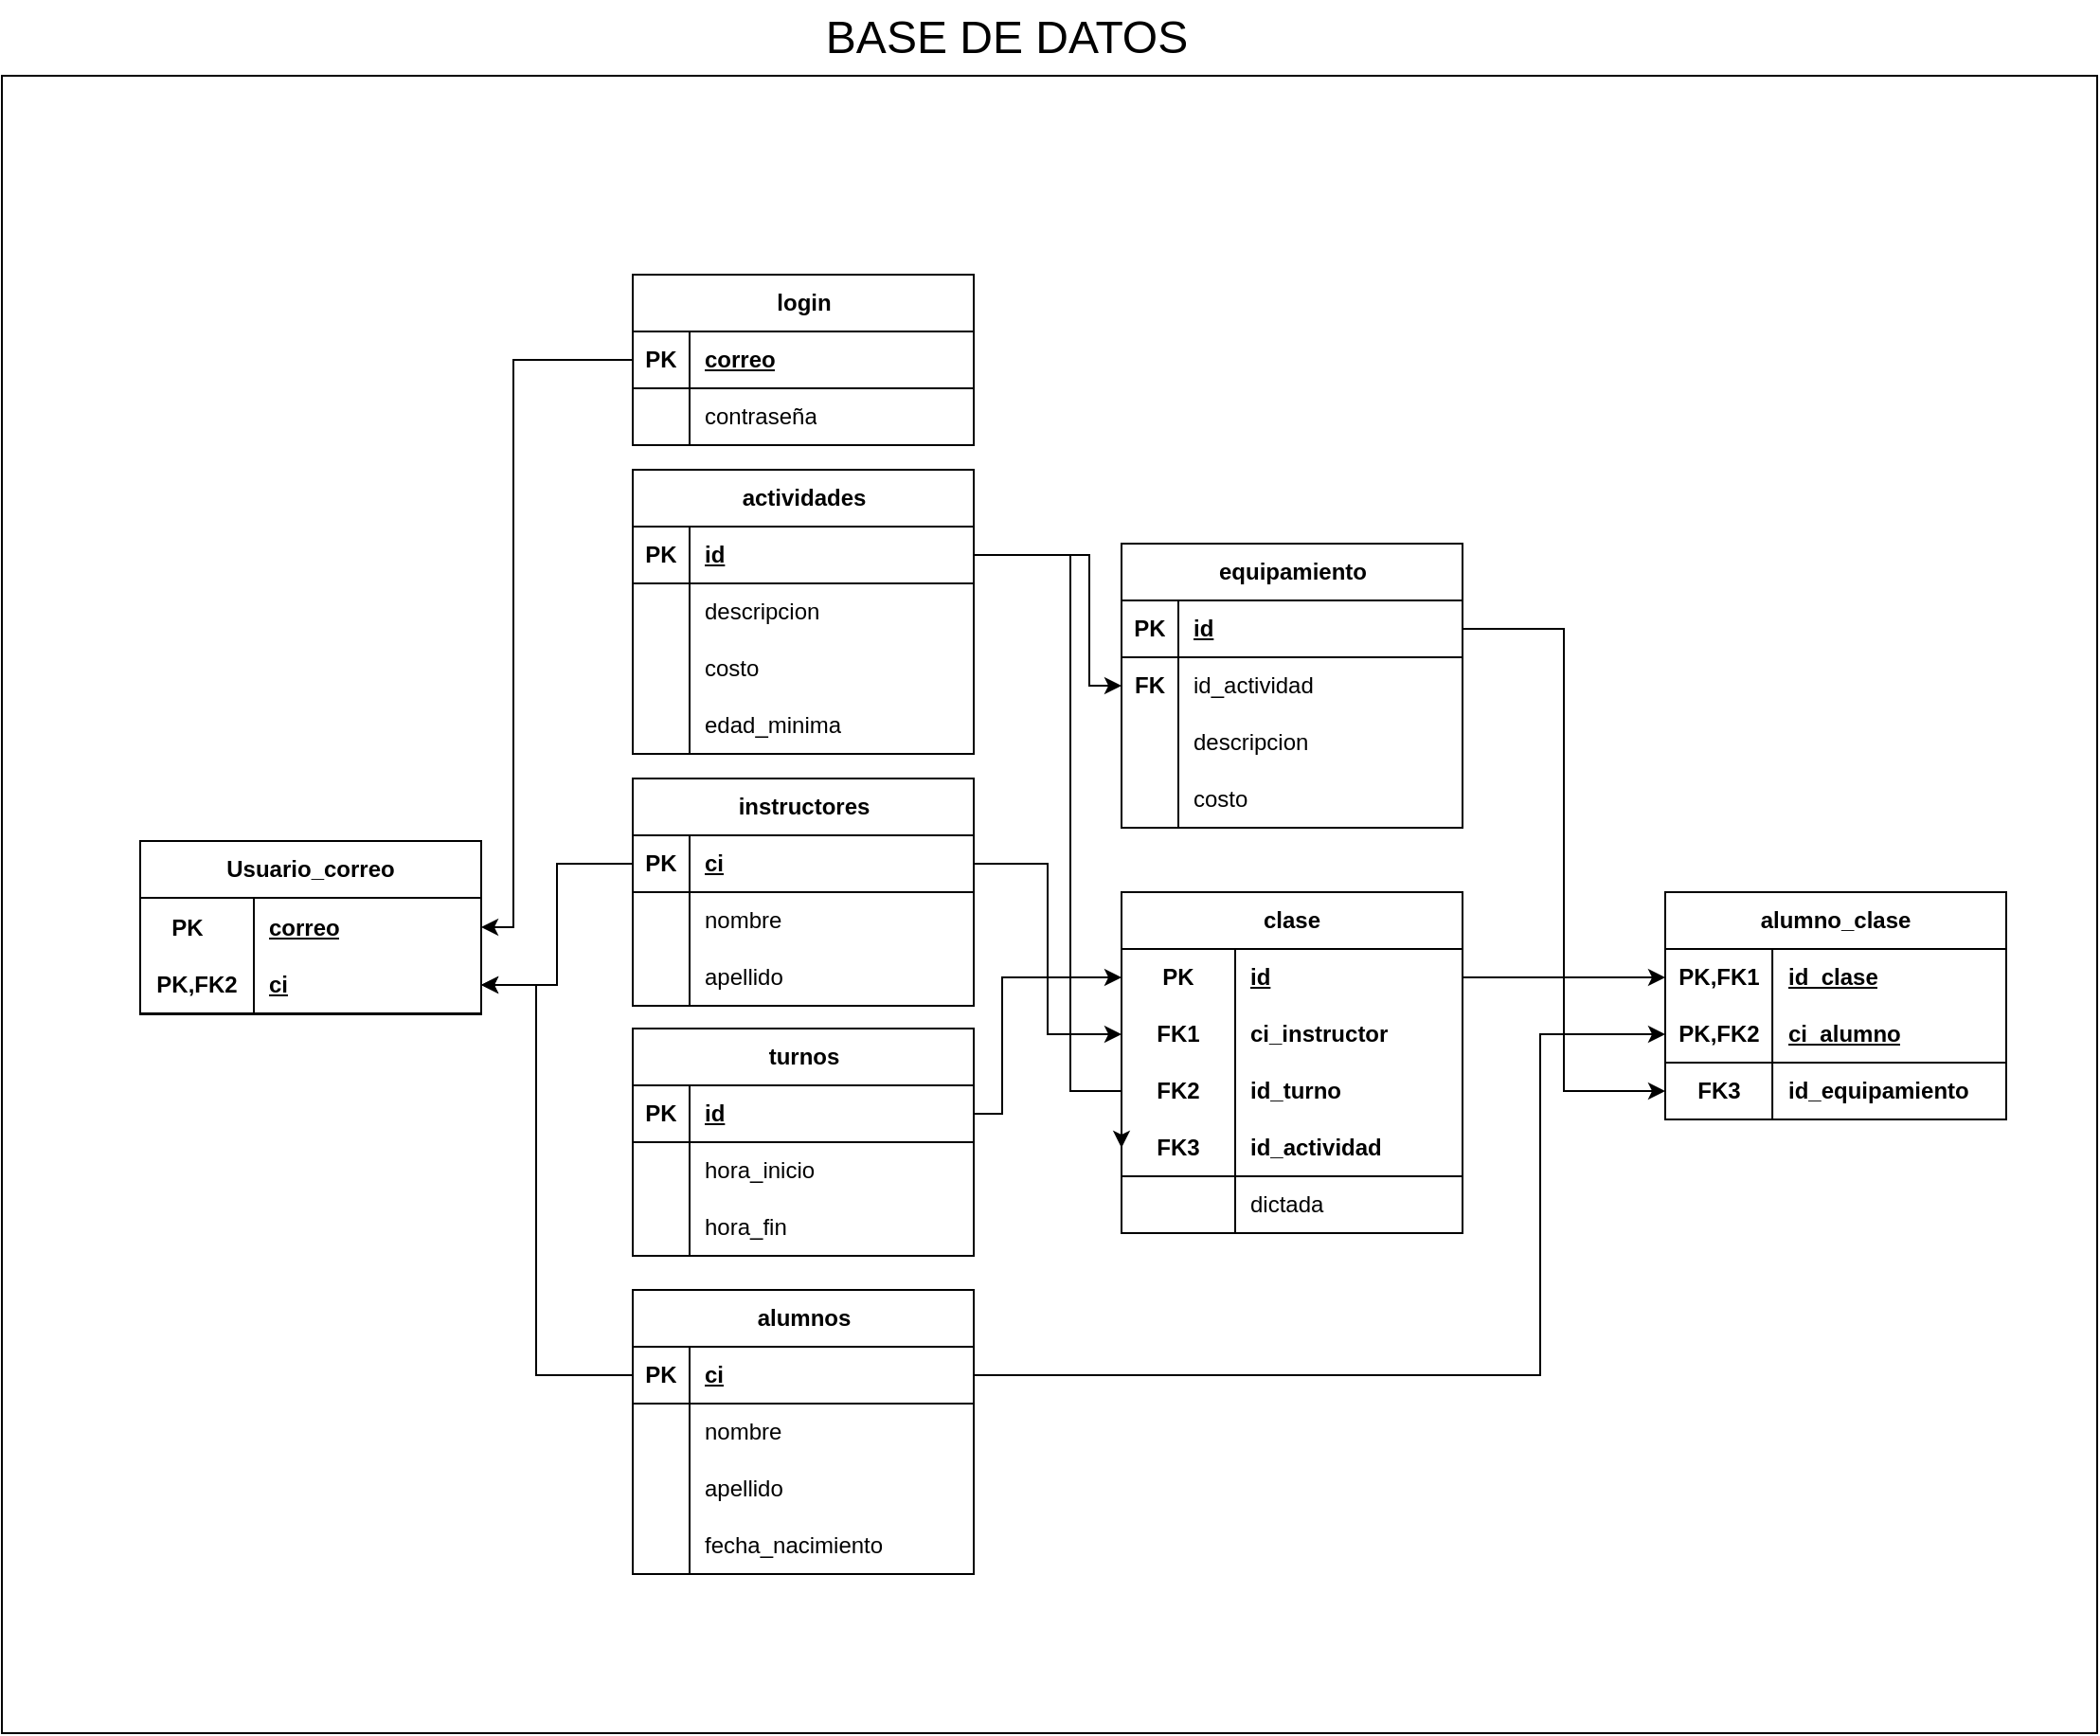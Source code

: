 <mxfile version="24.8.1">
  <diagram name="Page-1" id="Xd-5JePIro4uEgL6WjRK">
    <mxGraphModel dx="3005" dy="1413" grid="0" gridSize="10" guides="1" tooltips="1" connect="1" arrows="1" fold="1" page="0" pageScale="1" pageWidth="827" pageHeight="1169" math="0" shadow="0">
      <root>
        <mxCell id="0" />
        <mxCell id="1" parent="0" />
        <mxCell id="ANboZR5AWPuxjpUXuJes-180" value="" style="verticalLabelPosition=bottom;verticalAlign=top;html=1;shape=mxgraph.basic.rect;fillColor2=none;strokeWidth=1;size=20;indent=5;fillColor=none;" vertex="1" parent="1">
          <mxGeometry x="-299" y="57" width="1106" height="875" as="geometry" />
        </mxCell>
        <mxCell id="ANboZR5AWPuxjpUXuJes-2" value="login" style="shape=table;startSize=30;container=1;collapsible=1;childLayout=tableLayout;fixedRows=1;rowLines=0;fontStyle=1;align=center;resizeLast=1;html=1;labelBackgroundColor=none;" vertex="1" parent="1">
          <mxGeometry x="34" y="162" width="180" height="90" as="geometry" />
        </mxCell>
        <mxCell id="ANboZR5AWPuxjpUXuJes-3" value="" style="shape=tableRow;horizontal=0;startSize=0;swimlaneHead=0;swimlaneBody=0;fillColor=none;collapsible=0;dropTarget=0;points=[[0,0.5],[1,0.5]];portConstraint=eastwest;top=0;left=0;right=0;bottom=1;labelBackgroundColor=none;" vertex="1" parent="ANboZR5AWPuxjpUXuJes-2">
          <mxGeometry y="30" width="180" height="30" as="geometry" />
        </mxCell>
        <mxCell id="ANboZR5AWPuxjpUXuJes-4" value="PK" style="shape=partialRectangle;connectable=0;fillColor=none;top=0;left=0;bottom=0;right=0;fontStyle=1;overflow=hidden;whiteSpace=wrap;html=1;labelBackgroundColor=none;" vertex="1" parent="ANboZR5AWPuxjpUXuJes-3">
          <mxGeometry width="30" height="30" as="geometry">
            <mxRectangle width="30" height="30" as="alternateBounds" />
          </mxGeometry>
        </mxCell>
        <mxCell id="ANboZR5AWPuxjpUXuJes-5" value="correo" style="shape=partialRectangle;connectable=0;fillColor=none;top=0;left=0;bottom=0;right=0;align=left;spacingLeft=6;fontStyle=5;overflow=hidden;whiteSpace=wrap;html=1;labelBackgroundColor=none;" vertex="1" parent="ANboZR5AWPuxjpUXuJes-3">
          <mxGeometry x="30" width="150" height="30" as="geometry">
            <mxRectangle width="150" height="30" as="alternateBounds" />
          </mxGeometry>
        </mxCell>
        <mxCell id="ANboZR5AWPuxjpUXuJes-6" value="" style="shape=tableRow;horizontal=0;startSize=0;swimlaneHead=0;swimlaneBody=0;fillColor=none;collapsible=0;dropTarget=0;points=[[0,0.5],[1,0.5]];portConstraint=eastwest;top=0;left=0;right=0;bottom=0;labelBackgroundColor=none;" vertex="1" parent="ANboZR5AWPuxjpUXuJes-2">
          <mxGeometry y="60" width="180" height="30" as="geometry" />
        </mxCell>
        <mxCell id="ANboZR5AWPuxjpUXuJes-7" value="" style="shape=partialRectangle;connectable=0;fillColor=none;top=0;left=0;bottom=0;right=0;editable=1;overflow=hidden;whiteSpace=wrap;html=1;labelBackgroundColor=none;" vertex="1" parent="ANboZR5AWPuxjpUXuJes-6">
          <mxGeometry width="30" height="30" as="geometry">
            <mxRectangle width="30" height="30" as="alternateBounds" />
          </mxGeometry>
        </mxCell>
        <mxCell id="ANboZR5AWPuxjpUXuJes-8" value="contraseña" style="shape=partialRectangle;connectable=0;fillColor=none;top=0;left=0;bottom=0;right=0;align=left;spacingLeft=6;overflow=hidden;whiteSpace=wrap;html=1;labelBackgroundColor=none;" vertex="1" parent="ANboZR5AWPuxjpUXuJes-6">
          <mxGeometry x="30" width="150" height="30" as="geometry">
            <mxRectangle width="150" height="30" as="alternateBounds" />
          </mxGeometry>
        </mxCell>
        <mxCell id="ANboZR5AWPuxjpUXuJes-28" value="actividades" style="shape=table;startSize=30;container=1;collapsible=1;childLayout=tableLayout;fixedRows=1;rowLines=0;fontStyle=1;align=center;resizeLast=1;html=1;labelBackgroundColor=none;" vertex="1" parent="1">
          <mxGeometry x="34" y="265" width="180" height="150" as="geometry" />
        </mxCell>
        <mxCell id="ANboZR5AWPuxjpUXuJes-29" value="" style="shape=tableRow;horizontal=0;startSize=0;swimlaneHead=0;swimlaneBody=0;fillColor=none;collapsible=0;dropTarget=0;points=[[0,0.5],[1,0.5]];portConstraint=eastwest;top=0;left=0;right=0;bottom=1;labelBackgroundColor=none;" vertex="1" parent="ANboZR5AWPuxjpUXuJes-28">
          <mxGeometry y="30" width="180" height="30" as="geometry" />
        </mxCell>
        <mxCell id="ANboZR5AWPuxjpUXuJes-30" value="PK" style="shape=partialRectangle;connectable=0;fillColor=none;top=0;left=0;bottom=0;right=0;fontStyle=1;overflow=hidden;whiteSpace=wrap;html=1;labelBackgroundColor=none;" vertex="1" parent="ANboZR5AWPuxjpUXuJes-29">
          <mxGeometry width="30" height="30" as="geometry">
            <mxRectangle width="30" height="30" as="alternateBounds" />
          </mxGeometry>
        </mxCell>
        <mxCell id="ANboZR5AWPuxjpUXuJes-31" value="id" style="shape=partialRectangle;connectable=0;fillColor=none;top=0;left=0;bottom=0;right=0;align=left;spacingLeft=6;fontStyle=5;overflow=hidden;whiteSpace=wrap;html=1;labelBackgroundColor=none;" vertex="1" parent="ANboZR5AWPuxjpUXuJes-29">
          <mxGeometry x="30" width="150" height="30" as="geometry">
            <mxRectangle width="150" height="30" as="alternateBounds" />
          </mxGeometry>
        </mxCell>
        <mxCell id="ANboZR5AWPuxjpUXuJes-32" value="" style="shape=tableRow;horizontal=0;startSize=0;swimlaneHead=0;swimlaneBody=0;fillColor=none;collapsible=0;dropTarget=0;points=[[0,0.5],[1,0.5]];portConstraint=eastwest;top=0;left=0;right=0;bottom=0;labelBackgroundColor=none;" vertex="1" parent="ANboZR5AWPuxjpUXuJes-28">
          <mxGeometry y="60" width="180" height="30" as="geometry" />
        </mxCell>
        <mxCell id="ANboZR5AWPuxjpUXuJes-33" value="" style="shape=partialRectangle;connectable=0;fillColor=none;top=0;left=0;bottom=0;right=0;editable=1;overflow=hidden;whiteSpace=wrap;html=1;labelBackgroundColor=none;" vertex="1" parent="ANboZR5AWPuxjpUXuJes-32">
          <mxGeometry width="30" height="30" as="geometry">
            <mxRectangle width="30" height="30" as="alternateBounds" />
          </mxGeometry>
        </mxCell>
        <mxCell id="ANboZR5AWPuxjpUXuJes-34" value="descripcion&lt;span style=&quot;white-space: pre;&quot;&gt;&#x9;&lt;/span&gt;" style="shape=partialRectangle;connectable=0;fillColor=none;top=0;left=0;bottom=0;right=0;align=left;spacingLeft=6;overflow=hidden;whiteSpace=wrap;html=1;labelBackgroundColor=none;" vertex="1" parent="ANboZR5AWPuxjpUXuJes-32">
          <mxGeometry x="30" width="150" height="30" as="geometry">
            <mxRectangle width="150" height="30" as="alternateBounds" />
          </mxGeometry>
        </mxCell>
        <mxCell id="ANboZR5AWPuxjpUXuJes-35" value="" style="shape=tableRow;horizontal=0;startSize=0;swimlaneHead=0;swimlaneBody=0;fillColor=none;collapsible=0;dropTarget=0;points=[[0,0.5],[1,0.5]];portConstraint=eastwest;top=0;left=0;right=0;bottom=0;labelBackgroundColor=none;" vertex="1" parent="ANboZR5AWPuxjpUXuJes-28">
          <mxGeometry y="90" width="180" height="30" as="geometry" />
        </mxCell>
        <mxCell id="ANboZR5AWPuxjpUXuJes-36" value="" style="shape=partialRectangle;connectable=0;fillColor=none;top=0;left=0;bottom=0;right=0;editable=1;overflow=hidden;whiteSpace=wrap;html=1;labelBackgroundColor=none;" vertex="1" parent="ANboZR5AWPuxjpUXuJes-35">
          <mxGeometry width="30" height="30" as="geometry">
            <mxRectangle width="30" height="30" as="alternateBounds" />
          </mxGeometry>
        </mxCell>
        <mxCell id="ANboZR5AWPuxjpUXuJes-37" value="costo" style="shape=partialRectangle;connectable=0;fillColor=none;top=0;left=0;bottom=0;right=0;align=left;spacingLeft=6;overflow=hidden;whiteSpace=wrap;html=1;labelBackgroundColor=none;" vertex="1" parent="ANboZR5AWPuxjpUXuJes-35">
          <mxGeometry x="30" width="150" height="30" as="geometry">
            <mxRectangle width="150" height="30" as="alternateBounds" />
          </mxGeometry>
        </mxCell>
        <mxCell id="ANboZR5AWPuxjpUXuJes-139" style="shape=tableRow;horizontal=0;startSize=0;swimlaneHead=0;swimlaneBody=0;fillColor=none;collapsible=0;dropTarget=0;points=[[0,0.5],[1,0.5]];portConstraint=eastwest;top=0;left=0;right=0;bottom=0;labelBackgroundColor=none;" vertex="1" parent="ANboZR5AWPuxjpUXuJes-28">
          <mxGeometry y="120" width="180" height="30" as="geometry" />
        </mxCell>
        <mxCell id="ANboZR5AWPuxjpUXuJes-140" style="shape=partialRectangle;connectable=0;fillColor=none;top=0;left=0;bottom=0;right=0;editable=1;overflow=hidden;whiteSpace=wrap;html=1;labelBackgroundColor=none;" vertex="1" parent="ANboZR5AWPuxjpUXuJes-139">
          <mxGeometry width="30" height="30" as="geometry">
            <mxRectangle width="30" height="30" as="alternateBounds" />
          </mxGeometry>
        </mxCell>
        <mxCell id="ANboZR5AWPuxjpUXuJes-141" value="edad_minima" style="shape=partialRectangle;connectable=0;fillColor=none;top=0;left=0;bottom=0;right=0;align=left;spacingLeft=6;overflow=hidden;whiteSpace=wrap;html=1;labelBackgroundColor=none;" vertex="1" parent="ANboZR5AWPuxjpUXuJes-139">
          <mxGeometry x="30" width="150" height="30" as="geometry">
            <mxRectangle width="150" height="30" as="alternateBounds" />
          </mxGeometry>
        </mxCell>
        <mxCell id="ANboZR5AWPuxjpUXuJes-41" value="equipamiento" style="shape=table;startSize=30;container=1;collapsible=1;childLayout=tableLayout;fixedRows=1;rowLines=0;fontStyle=1;align=center;resizeLast=1;html=1;labelBackgroundColor=none;" vertex="1" parent="1">
          <mxGeometry x="292" y="304" width="180" height="150" as="geometry" />
        </mxCell>
        <mxCell id="ANboZR5AWPuxjpUXuJes-42" value="" style="shape=tableRow;horizontal=0;startSize=0;swimlaneHead=0;swimlaneBody=0;fillColor=none;collapsible=0;dropTarget=0;points=[[0,0.5],[1,0.5]];portConstraint=eastwest;top=0;left=0;right=0;bottom=1;labelBackgroundColor=none;" vertex="1" parent="ANboZR5AWPuxjpUXuJes-41">
          <mxGeometry y="30" width="180" height="30" as="geometry" />
        </mxCell>
        <mxCell id="ANboZR5AWPuxjpUXuJes-43" value="PK" style="shape=partialRectangle;connectable=0;fillColor=none;top=0;left=0;bottom=0;right=0;fontStyle=1;overflow=hidden;whiteSpace=wrap;html=1;labelBackgroundColor=none;" vertex="1" parent="ANboZR5AWPuxjpUXuJes-42">
          <mxGeometry width="30" height="30" as="geometry">
            <mxRectangle width="30" height="30" as="alternateBounds" />
          </mxGeometry>
        </mxCell>
        <mxCell id="ANboZR5AWPuxjpUXuJes-44" value="id" style="shape=partialRectangle;connectable=0;fillColor=none;top=0;left=0;bottom=0;right=0;align=left;spacingLeft=6;fontStyle=5;overflow=hidden;whiteSpace=wrap;html=1;labelBackgroundColor=none;" vertex="1" parent="ANboZR5AWPuxjpUXuJes-42">
          <mxGeometry x="30" width="150" height="30" as="geometry">
            <mxRectangle width="150" height="30" as="alternateBounds" />
          </mxGeometry>
        </mxCell>
        <mxCell id="ANboZR5AWPuxjpUXuJes-45" value="" style="shape=tableRow;horizontal=0;startSize=0;swimlaneHead=0;swimlaneBody=0;fillColor=none;collapsible=0;dropTarget=0;points=[[0,0.5],[1,0.5]];portConstraint=eastwest;top=0;left=0;right=0;bottom=0;labelBackgroundColor=none;" vertex="1" parent="ANboZR5AWPuxjpUXuJes-41">
          <mxGeometry y="60" width="180" height="30" as="geometry" />
        </mxCell>
        <mxCell id="ANboZR5AWPuxjpUXuJes-46" value="&lt;b&gt;FK&lt;/b&gt;" style="shape=partialRectangle;connectable=0;fillColor=none;top=0;left=0;bottom=0;right=0;editable=1;overflow=hidden;whiteSpace=wrap;html=1;labelBackgroundColor=none;" vertex="1" parent="ANboZR5AWPuxjpUXuJes-45">
          <mxGeometry width="30" height="30" as="geometry">
            <mxRectangle width="30" height="30" as="alternateBounds" />
          </mxGeometry>
        </mxCell>
        <mxCell id="ANboZR5AWPuxjpUXuJes-47" value="id_actividad" style="shape=partialRectangle;connectable=0;fillColor=none;top=0;left=0;bottom=0;right=0;align=left;spacingLeft=6;overflow=hidden;whiteSpace=wrap;html=1;perimeterSpacing=0;labelBackgroundColor=none;" vertex="1" parent="ANboZR5AWPuxjpUXuJes-45">
          <mxGeometry x="30" width="150" height="30" as="geometry">
            <mxRectangle width="150" height="30" as="alternateBounds" />
          </mxGeometry>
        </mxCell>
        <mxCell id="ANboZR5AWPuxjpUXuJes-48" value="" style="shape=tableRow;horizontal=0;startSize=0;swimlaneHead=0;swimlaneBody=0;fillColor=none;collapsible=0;dropTarget=0;points=[[0,0.5],[1,0.5]];portConstraint=eastwest;top=0;left=0;right=0;bottom=0;labelBackgroundColor=none;" vertex="1" parent="ANboZR5AWPuxjpUXuJes-41">
          <mxGeometry y="90" width="180" height="30" as="geometry" />
        </mxCell>
        <mxCell id="ANboZR5AWPuxjpUXuJes-49" value="" style="shape=partialRectangle;connectable=0;fillColor=none;top=0;left=0;bottom=0;right=0;editable=1;overflow=hidden;whiteSpace=wrap;html=1;labelBackgroundColor=none;" vertex="1" parent="ANboZR5AWPuxjpUXuJes-48">
          <mxGeometry width="30" height="30" as="geometry">
            <mxRectangle width="30" height="30" as="alternateBounds" />
          </mxGeometry>
        </mxCell>
        <mxCell id="ANboZR5AWPuxjpUXuJes-50" value="descripcion" style="shape=partialRectangle;connectable=0;fillColor=none;top=0;left=0;bottom=0;right=0;align=left;spacingLeft=6;overflow=hidden;whiteSpace=wrap;html=1;labelBackgroundColor=none;" vertex="1" parent="ANboZR5AWPuxjpUXuJes-48">
          <mxGeometry x="30" width="150" height="30" as="geometry">
            <mxRectangle width="150" height="30" as="alternateBounds" />
          </mxGeometry>
        </mxCell>
        <mxCell id="ANboZR5AWPuxjpUXuJes-51" value="" style="shape=tableRow;horizontal=0;startSize=0;swimlaneHead=0;swimlaneBody=0;fillColor=none;collapsible=0;dropTarget=0;points=[[0,0.5],[1,0.5]];portConstraint=eastwest;top=0;left=0;right=0;bottom=0;labelBackgroundColor=none;" vertex="1" parent="ANboZR5AWPuxjpUXuJes-41">
          <mxGeometry y="120" width="180" height="30" as="geometry" />
        </mxCell>
        <mxCell id="ANboZR5AWPuxjpUXuJes-52" value="" style="shape=partialRectangle;connectable=0;fillColor=none;top=0;left=0;bottom=0;right=0;editable=1;overflow=hidden;whiteSpace=wrap;html=1;labelBackgroundColor=none;" vertex="1" parent="ANboZR5AWPuxjpUXuJes-51">
          <mxGeometry width="30" height="30" as="geometry">
            <mxRectangle width="30" height="30" as="alternateBounds" />
          </mxGeometry>
        </mxCell>
        <mxCell id="ANboZR5AWPuxjpUXuJes-53" value="costo" style="shape=partialRectangle;connectable=0;fillColor=none;top=0;left=0;bottom=0;right=0;align=left;spacingLeft=6;overflow=hidden;whiteSpace=wrap;html=1;labelBackgroundColor=none;" vertex="1" parent="ANboZR5AWPuxjpUXuJes-51">
          <mxGeometry x="30" width="150" height="30" as="geometry">
            <mxRectangle width="150" height="30" as="alternateBounds" />
          </mxGeometry>
        </mxCell>
        <mxCell id="ANboZR5AWPuxjpUXuJes-56" value="instructores" style="shape=table;startSize=30;container=1;collapsible=1;childLayout=tableLayout;fixedRows=1;rowLines=0;fontStyle=1;align=center;resizeLast=1;html=1;labelBackgroundColor=none;" vertex="1" parent="1">
          <mxGeometry x="34" y="428" width="180" height="120" as="geometry" />
        </mxCell>
        <mxCell id="ANboZR5AWPuxjpUXuJes-57" value="" style="shape=tableRow;horizontal=0;startSize=0;swimlaneHead=0;swimlaneBody=0;fillColor=none;collapsible=0;dropTarget=0;points=[[0,0.5],[1,0.5]];portConstraint=eastwest;top=0;left=0;right=0;bottom=1;labelBackgroundColor=none;" vertex="1" parent="ANboZR5AWPuxjpUXuJes-56">
          <mxGeometry y="30" width="180" height="30" as="geometry" />
        </mxCell>
        <mxCell id="ANboZR5AWPuxjpUXuJes-58" value="PK" style="shape=partialRectangle;connectable=0;fillColor=none;top=0;left=0;bottom=0;right=0;fontStyle=1;overflow=hidden;whiteSpace=wrap;html=1;labelBackgroundColor=none;" vertex="1" parent="ANboZR5AWPuxjpUXuJes-57">
          <mxGeometry width="30" height="30" as="geometry">
            <mxRectangle width="30" height="30" as="alternateBounds" />
          </mxGeometry>
        </mxCell>
        <mxCell id="ANboZR5AWPuxjpUXuJes-59" value="ci" style="shape=partialRectangle;connectable=0;fillColor=none;top=0;left=0;bottom=0;right=0;align=left;spacingLeft=6;fontStyle=5;overflow=hidden;whiteSpace=wrap;html=1;labelBackgroundColor=none;" vertex="1" parent="ANboZR5AWPuxjpUXuJes-57">
          <mxGeometry x="30" width="150" height="30" as="geometry">
            <mxRectangle width="150" height="30" as="alternateBounds" />
          </mxGeometry>
        </mxCell>
        <mxCell id="ANboZR5AWPuxjpUXuJes-60" value="" style="shape=tableRow;horizontal=0;startSize=0;swimlaneHead=0;swimlaneBody=0;fillColor=none;collapsible=0;dropTarget=0;points=[[0,0.5],[1,0.5]];portConstraint=eastwest;top=0;left=0;right=0;bottom=0;labelBackgroundColor=none;" vertex="1" parent="ANboZR5AWPuxjpUXuJes-56">
          <mxGeometry y="60" width="180" height="30" as="geometry" />
        </mxCell>
        <mxCell id="ANboZR5AWPuxjpUXuJes-61" value="" style="shape=partialRectangle;connectable=0;fillColor=none;top=0;left=0;bottom=0;right=0;editable=1;overflow=hidden;whiteSpace=wrap;html=1;labelBackgroundColor=none;" vertex="1" parent="ANboZR5AWPuxjpUXuJes-60">
          <mxGeometry width="30" height="30" as="geometry">
            <mxRectangle width="30" height="30" as="alternateBounds" />
          </mxGeometry>
        </mxCell>
        <mxCell id="ANboZR5AWPuxjpUXuJes-62" value="nombre" style="shape=partialRectangle;connectable=0;fillColor=none;top=0;left=0;bottom=0;right=0;align=left;spacingLeft=6;overflow=hidden;whiteSpace=wrap;html=1;labelBackgroundColor=none;" vertex="1" parent="ANboZR5AWPuxjpUXuJes-60">
          <mxGeometry x="30" width="150" height="30" as="geometry">
            <mxRectangle width="150" height="30" as="alternateBounds" />
          </mxGeometry>
        </mxCell>
        <mxCell id="ANboZR5AWPuxjpUXuJes-63" value="" style="shape=tableRow;horizontal=0;startSize=0;swimlaneHead=0;swimlaneBody=0;fillColor=none;collapsible=0;dropTarget=0;points=[[0,0.5],[1,0.5]];portConstraint=eastwest;top=0;left=0;right=0;bottom=0;labelBackgroundColor=none;" vertex="1" parent="ANboZR5AWPuxjpUXuJes-56">
          <mxGeometry y="90" width="180" height="30" as="geometry" />
        </mxCell>
        <mxCell id="ANboZR5AWPuxjpUXuJes-64" value="" style="shape=partialRectangle;connectable=0;fillColor=none;top=0;left=0;bottom=0;right=0;editable=1;overflow=hidden;whiteSpace=wrap;html=1;labelBackgroundColor=none;" vertex="1" parent="ANboZR5AWPuxjpUXuJes-63">
          <mxGeometry width="30" height="30" as="geometry">
            <mxRectangle width="30" height="30" as="alternateBounds" />
          </mxGeometry>
        </mxCell>
        <mxCell id="ANboZR5AWPuxjpUXuJes-65" value="apellido" style="shape=partialRectangle;connectable=0;fillColor=none;top=0;left=0;bottom=0;right=0;align=left;spacingLeft=6;overflow=hidden;whiteSpace=wrap;html=1;labelBackgroundColor=none;" vertex="1" parent="ANboZR5AWPuxjpUXuJes-63">
          <mxGeometry x="30" width="150" height="30" as="geometry">
            <mxRectangle width="150" height="30" as="alternateBounds" />
          </mxGeometry>
        </mxCell>
        <mxCell id="ANboZR5AWPuxjpUXuJes-69" value="turnos" style="shape=table;startSize=30;container=1;collapsible=1;childLayout=tableLayout;fixedRows=1;rowLines=0;fontStyle=1;align=center;resizeLast=1;html=1;labelBackgroundColor=none;" vertex="1" parent="1">
          <mxGeometry x="34" y="560" width="180" height="120" as="geometry" />
        </mxCell>
        <mxCell id="ANboZR5AWPuxjpUXuJes-70" value="" style="shape=tableRow;horizontal=0;startSize=0;swimlaneHead=0;swimlaneBody=0;fillColor=none;collapsible=0;dropTarget=0;points=[[0,0.5],[1,0.5]];portConstraint=eastwest;top=0;left=0;right=0;bottom=1;labelBackgroundColor=none;" vertex="1" parent="ANboZR5AWPuxjpUXuJes-69">
          <mxGeometry y="30" width="180" height="30" as="geometry" />
        </mxCell>
        <mxCell id="ANboZR5AWPuxjpUXuJes-71" value="PK" style="shape=partialRectangle;connectable=0;fillColor=none;top=0;left=0;bottom=0;right=0;fontStyle=1;overflow=hidden;whiteSpace=wrap;html=1;labelBackgroundColor=none;" vertex="1" parent="ANboZR5AWPuxjpUXuJes-70">
          <mxGeometry width="30" height="30" as="geometry">
            <mxRectangle width="30" height="30" as="alternateBounds" />
          </mxGeometry>
        </mxCell>
        <mxCell id="ANboZR5AWPuxjpUXuJes-72" value="id" style="shape=partialRectangle;connectable=0;fillColor=none;top=0;left=0;bottom=0;right=0;align=left;spacingLeft=6;fontStyle=5;overflow=hidden;whiteSpace=wrap;html=1;labelBackgroundColor=none;" vertex="1" parent="ANboZR5AWPuxjpUXuJes-70">
          <mxGeometry x="30" width="150" height="30" as="geometry">
            <mxRectangle width="150" height="30" as="alternateBounds" />
          </mxGeometry>
        </mxCell>
        <mxCell id="ANboZR5AWPuxjpUXuJes-73" value="" style="shape=tableRow;horizontal=0;startSize=0;swimlaneHead=0;swimlaneBody=0;fillColor=none;collapsible=0;dropTarget=0;points=[[0,0.5],[1,0.5]];portConstraint=eastwest;top=0;left=0;right=0;bottom=0;labelBackgroundColor=none;" vertex="1" parent="ANboZR5AWPuxjpUXuJes-69">
          <mxGeometry y="60" width="180" height="30" as="geometry" />
        </mxCell>
        <mxCell id="ANboZR5AWPuxjpUXuJes-74" value="" style="shape=partialRectangle;connectable=0;fillColor=none;top=0;left=0;bottom=0;right=0;editable=1;overflow=hidden;whiteSpace=wrap;html=1;labelBackgroundColor=none;" vertex="1" parent="ANboZR5AWPuxjpUXuJes-73">
          <mxGeometry width="30" height="30" as="geometry">
            <mxRectangle width="30" height="30" as="alternateBounds" />
          </mxGeometry>
        </mxCell>
        <mxCell id="ANboZR5AWPuxjpUXuJes-75" value="hora_inicio" style="shape=partialRectangle;connectable=0;fillColor=none;top=0;left=0;bottom=0;right=0;align=left;spacingLeft=6;overflow=hidden;whiteSpace=wrap;html=1;labelBackgroundColor=none;" vertex="1" parent="ANboZR5AWPuxjpUXuJes-73">
          <mxGeometry x="30" width="150" height="30" as="geometry">
            <mxRectangle width="150" height="30" as="alternateBounds" />
          </mxGeometry>
        </mxCell>
        <mxCell id="ANboZR5AWPuxjpUXuJes-76" value="" style="shape=tableRow;horizontal=0;startSize=0;swimlaneHead=0;swimlaneBody=0;fillColor=none;collapsible=0;dropTarget=0;points=[[0,0.5],[1,0.5]];portConstraint=eastwest;top=0;left=0;right=0;bottom=0;labelBackgroundColor=none;" vertex="1" parent="ANboZR5AWPuxjpUXuJes-69">
          <mxGeometry y="90" width="180" height="30" as="geometry" />
        </mxCell>
        <mxCell id="ANboZR5AWPuxjpUXuJes-77" value="" style="shape=partialRectangle;connectable=0;fillColor=none;top=0;left=0;bottom=0;right=0;editable=1;overflow=hidden;whiteSpace=wrap;html=1;labelBackgroundColor=none;" vertex="1" parent="ANboZR5AWPuxjpUXuJes-76">
          <mxGeometry width="30" height="30" as="geometry">
            <mxRectangle width="30" height="30" as="alternateBounds" />
          </mxGeometry>
        </mxCell>
        <mxCell id="ANboZR5AWPuxjpUXuJes-78" value="hora_fin" style="shape=partialRectangle;connectable=0;fillColor=none;top=0;left=0;bottom=0;right=0;align=left;spacingLeft=6;overflow=hidden;whiteSpace=wrap;html=1;labelBackgroundColor=none;" vertex="1" parent="ANboZR5AWPuxjpUXuJes-76">
          <mxGeometry x="30" width="150" height="30" as="geometry">
            <mxRectangle width="150" height="30" as="alternateBounds" />
          </mxGeometry>
        </mxCell>
        <mxCell id="ANboZR5AWPuxjpUXuJes-82" value="alumnos" style="shape=table;startSize=30;container=1;collapsible=1;childLayout=tableLayout;fixedRows=1;rowLines=0;fontStyle=1;align=center;resizeLast=1;html=1;labelBackgroundColor=none;" vertex="1" parent="1">
          <mxGeometry x="34" y="698" width="180" height="150" as="geometry" />
        </mxCell>
        <mxCell id="ANboZR5AWPuxjpUXuJes-83" value="" style="shape=tableRow;horizontal=0;startSize=0;swimlaneHead=0;swimlaneBody=0;fillColor=none;collapsible=0;dropTarget=0;points=[[0,0.5],[1,0.5]];portConstraint=eastwest;top=0;left=0;right=0;bottom=1;labelBackgroundColor=none;" vertex="1" parent="ANboZR5AWPuxjpUXuJes-82">
          <mxGeometry y="30" width="180" height="30" as="geometry" />
        </mxCell>
        <mxCell id="ANboZR5AWPuxjpUXuJes-84" value="PK" style="shape=partialRectangle;connectable=0;fillColor=none;top=0;left=0;bottom=0;right=0;fontStyle=1;overflow=hidden;whiteSpace=wrap;html=1;labelBackgroundColor=none;" vertex="1" parent="ANboZR5AWPuxjpUXuJes-83">
          <mxGeometry width="30" height="30" as="geometry">
            <mxRectangle width="30" height="30" as="alternateBounds" />
          </mxGeometry>
        </mxCell>
        <mxCell id="ANboZR5AWPuxjpUXuJes-85" value="ci" style="shape=partialRectangle;connectable=0;fillColor=none;top=0;left=0;bottom=0;right=0;align=left;spacingLeft=6;fontStyle=5;overflow=hidden;whiteSpace=wrap;html=1;labelBackgroundColor=none;" vertex="1" parent="ANboZR5AWPuxjpUXuJes-83">
          <mxGeometry x="30" width="150" height="30" as="geometry">
            <mxRectangle width="150" height="30" as="alternateBounds" />
          </mxGeometry>
        </mxCell>
        <mxCell id="ANboZR5AWPuxjpUXuJes-86" value="" style="shape=tableRow;horizontal=0;startSize=0;swimlaneHead=0;swimlaneBody=0;fillColor=none;collapsible=0;dropTarget=0;points=[[0,0.5],[1,0.5]];portConstraint=eastwest;top=0;left=0;right=0;bottom=0;labelBackgroundColor=none;" vertex="1" parent="ANboZR5AWPuxjpUXuJes-82">
          <mxGeometry y="60" width="180" height="30" as="geometry" />
        </mxCell>
        <mxCell id="ANboZR5AWPuxjpUXuJes-87" value="" style="shape=partialRectangle;connectable=0;fillColor=none;top=0;left=0;bottom=0;right=0;editable=1;overflow=hidden;whiteSpace=wrap;html=1;labelBackgroundColor=none;" vertex="1" parent="ANboZR5AWPuxjpUXuJes-86">
          <mxGeometry width="30" height="30" as="geometry">
            <mxRectangle width="30" height="30" as="alternateBounds" />
          </mxGeometry>
        </mxCell>
        <mxCell id="ANboZR5AWPuxjpUXuJes-88" value="nombre" style="shape=partialRectangle;connectable=0;fillColor=none;top=0;left=0;bottom=0;right=0;align=left;spacingLeft=6;overflow=hidden;whiteSpace=wrap;html=1;labelBackgroundColor=none;" vertex="1" parent="ANboZR5AWPuxjpUXuJes-86">
          <mxGeometry x="30" width="150" height="30" as="geometry">
            <mxRectangle width="150" height="30" as="alternateBounds" />
          </mxGeometry>
        </mxCell>
        <mxCell id="ANboZR5AWPuxjpUXuJes-89" value="" style="shape=tableRow;horizontal=0;startSize=0;swimlaneHead=0;swimlaneBody=0;fillColor=none;collapsible=0;dropTarget=0;points=[[0,0.5],[1,0.5]];portConstraint=eastwest;top=0;left=0;right=0;bottom=0;labelBackgroundColor=none;" vertex="1" parent="ANboZR5AWPuxjpUXuJes-82">
          <mxGeometry y="90" width="180" height="30" as="geometry" />
        </mxCell>
        <mxCell id="ANboZR5AWPuxjpUXuJes-90" value="" style="shape=partialRectangle;connectable=0;fillColor=none;top=0;left=0;bottom=0;right=0;editable=1;overflow=hidden;whiteSpace=wrap;html=1;labelBackgroundColor=none;" vertex="1" parent="ANboZR5AWPuxjpUXuJes-89">
          <mxGeometry width="30" height="30" as="geometry">
            <mxRectangle width="30" height="30" as="alternateBounds" />
          </mxGeometry>
        </mxCell>
        <mxCell id="ANboZR5AWPuxjpUXuJes-91" value="apellido" style="shape=partialRectangle;connectable=0;fillColor=none;top=0;left=0;bottom=0;right=0;align=left;spacingLeft=6;overflow=hidden;whiteSpace=wrap;html=1;labelBackgroundColor=none;" vertex="1" parent="ANboZR5AWPuxjpUXuJes-89">
          <mxGeometry x="30" width="150" height="30" as="geometry">
            <mxRectangle width="150" height="30" as="alternateBounds" />
          </mxGeometry>
        </mxCell>
        <mxCell id="ANboZR5AWPuxjpUXuJes-92" value="" style="shape=tableRow;horizontal=0;startSize=0;swimlaneHead=0;swimlaneBody=0;fillColor=none;collapsible=0;dropTarget=0;points=[[0,0.5],[1,0.5]];portConstraint=eastwest;top=0;left=0;right=0;bottom=0;labelBackgroundColor=none;" vertex="1" parent="ANboZR5AWPuxjpUXuJes-82">
          <mxGeometry y="120" width="180" height="30" as="geometry" />
        </mxCell>
        <mxCell id="ANboZR5AWPuxjpUXuJes-93" value="" style="shape=partialRectangle;connectable=0;fillColor=none;top=0;left=0;bottom=0;right=0;editable=1;overflow=hidden;whiteSpace=wrap;html=1;labelBackgroundColor=none;" vertex="1" parent="ANboZR5AWPuxjpUXuJes-92">
          <mxGeometry width="30" height="30" as="geometry">
            <mxRectangle width="30" height="30" as="alternateBounds" />
          </mxGeometry>
        </mxCell>
        <mxCell id="ANboZR5AWPuxjpUXuJes-94" value="fecha_nacimiento" style="shape=partialRectangle;connectable=0;fillColor=none;top=0;left=0;bottom=0;right=0;align=left;spacingLeft=6;overflow=hidden;whiteSpace=wrap;html=1;labelBackgroundColor=none;" vertex="1" parent="ANboZR5AWPuxjpUXuJes-92">
          <mxGeometry x="30" width="150" height="30" as="geometry">
            <mxRectangle width="150" height="30" as="alternateBounds" />
          </mxGeometry>
        </mxCell>
        <mxCell id="ANboZR5AWPuxjpUXuJes-95" value="clase" style="shape=table;startSize=30;container=1;collapsible=1;childLayout=tableLayout;fixedRows=1;rowLines=0;fontStyle=1;align=center;resizeLast=1;html=1;whiteSpace=wrap;labelBackgroundColor=none;" vertex="1" parent="1">
          <mxGeometry x="292" y="488" width="180" height="180" as="geometry" />
        </mxCell>
        <mxCell id="ANboZR5AWPuxjpUXuJes-96" value="" style="shape=tableRow;horizontal=0;startSize=0;swimlaneHead=0;swimlaneBody=0;fillColor=none;collapsible=0;dropTarget=0;points=[[0,0.5],[1,0.5]];portConstraint=eastwest;top=0;left=0;right=0;bottom=0;html=1;labelBackgroundColor=none;fontStyle=1" vertex="1" parent="ANboZR5AWPuxjpUXuJes-95">
          <mxGeometry y="30" width="180" height="30" as="geometry" />
        </mxCell>
        <mxCell id="ANboZR5AWPuxjpUXuJes-97" value="PK" style="shape=partialRectangle;connectable=0;fillColor=none;top=0;left=0;bottom=0;right=0;fontStyle=1;overflow=hidden;html=1;whiteSpace=wrap;labelBackgroundColor=none;" vertex="1" parent="ANboZR5AWPuxjpUXuJes-96">
          <mxGeometry width="60" height="30" as="geometry">
            <mxRectangle width="60" height="30" as="alternateBounds" />
          </mxGeometry>
        </mxCell>
        <mxCell id="ANboZR5AWPuxjpUXuJes-98" value="id" style="shape=partialRectangle;connectable=0;fillColor=none;top=0;left=0;bottom=0;right=0;align=left;spacingLeft=6;fontStyle=5;overflow=hidden;html=1;whiteSpace=wrap;labelBackgroundColor=none;" vertex="1" parent="ANboZR5AWPuxjpUXuJes-96">
          <mxGeometry x="60" width="120" height="30" as="geometry">
            <mxRectangle width="120" height="30" as="alternateBounds" />
          </mxGeometry>
        </mxCell>
        <mxCell id="ANboZR5AWPuxjpUXuJes-102" value="" style="shape=tableRow;horizontal=0;startSize=0;swimlaneHead=0;swimlaneBody=0;fillColor=none;collapsible=0;dropTarget=0;points=[[0,0.5],[1,0.5]];portConstraint=eastwest;top=0;left=0;right=0;bottom=0;html=1;labelBackgroundColor=none;fontStyle=1" vertex="1" parent="ANboZR5AWPuxjpUXuJes-95">
          <mxGeometry y="60" width="180" height="30" as="geometry" />
        </mxCell>
        <mxCell id="ANboZR5AWPuxjpUXuJes-103" value="&lt;span style=&quot;&quot;&gt;FK1&lt;/span&gt;" style="shape=partialRectangle;connectable=0;fillColor=none;top=0;left=0;bottom=0;right=0;editable=1;overflow=hidden;html=1;whiteSpace=wrap;labelBackgroundColor=none;fontStyle=1" vertex="1" parent="ANboZR5AWPuxjpUXuJes-102">
          <mxGeometry width="60" height="30" as="geometry">
            <mxRectangle width="60" height="30" as="alternateBounds" />
          </mxGeometry>
        </mxCell>
        <mxCell id="ANboZR5AWPuxjpUXuJes-104" value="&lt;span&gt;ci_instructor&lt;/span&gt;" style="shape=partialRectangle;connectable=0;fillColor=none;top=0;left=0;bottom=0;right=0;align=left;spacingLeft=6;overflow=hidden;html=1;whiteSpace=wrap;labelBackgroundColor=none;fontStyle=1" vertex="1" parent="ANboZR5AWPuxjpUXuJes-102">
          <mxGeometry x="60" width="120" height="30" as="geometry">
            <mxRectangle width="120" height="30" as="alternateBounds" />
          </mxGeometry>
        </mxCell>
        <mxCell id="ANboZR5AWPuxjpUXuJes-105" value="" style="shape=tableRow;horizontal=0;startSize=0;swimlaneHead=0;swimlaneBody=0;fillColor=none;collapsible=0;dropTarget=0;points=[[0,0.5],[1,0.5]];portConstraint=eastwest;top=0;left=0;right=0;bottom=0;html=1;labelBackgroundColor=none;fontStyle=1" vertex="1" parent="ANboZR5AWPuxjpUXuJes-95">
          <mxGeometry y="90" width="180" height="30" as="geometry" />
        </mxCell>
        <mxCell id="ANboZR5AWPuxjpUXuJes-106" value="FK2" style="shape=partialRectangle;connectable=0;fillColor=none;top=0;left=0;bottom=0;right=0;editable=1;overflow=hidden;html=1;whiteSpace=wrap;labelBackgroundColor=none;fontStyle=1" vertex="1" parent="ANboZR5AWPuxjpUXuJes-105">
          <mxGeometry width="60" height="30" as="geometry">
            <mxRectangle width="60" height="30" as="alternateBounds" />
          </mxGeometry>
        </mxCell>
        <mxCell id="ANboZR5AWPuxjpUXuJes-107" value="id_turno" style="shape=partialRectangle;connectable=0;fillColor=none;top=0;left=0;bottom=0;right=0;align=left;spacingLeft=6;overflow=hidden;html=1;whiteSpace=wrap;labelBackgroundColor=none;fontStyle=1" vertex="1" parent="ANboZR5AWPuxjpUXuJes-105">
          <mxGeometry x="60" width="120" height="30" as="geometry">
            <mxRectangle width="120" height="30" as="alternateBounds" />
          </mxGeometry>
        </mxCell>
        <mxCell id="ANboZR5AWPuxjpUXuJes-99" value="" style="shape=tableRow;horizontal=0;startSize=0;swimlaneHead=0;swimlaneBody=0;fillColor=none;collapsible=0;dropTarget=0;points=[[0,0.5],[1,0.5]];portConstraint=eastwest;top=0;left=0;right=0;bottom=1;html=1;labelBackgroundColor=none;fontStyle=1" vertex="1" parent="ANboZR5AWPuxjpUXuJes-95">
          <mxGeometry y="120" width="180" height="30" as="geometry" />
        </mxCell>
        <mxCell id="ANboZR5AWPuxjpUXuJes-100" value="FK3" style="shape=partialRectangle;connectable=0;fillColor=none;top=0;left=0;bottom=0;right=0;fontStyle=1;overflow=hidden;html=1;whiteSpace=wrap;labelBackgroundColor=none;" vertex="1" parent="ANboZR5AWPuxjpUXuJes-99">
          <mxGeometry width="60" height="30" as="geometry">
            <mxRectangle width="60" height="30" as="alternateBounds" />
          </mxGeometry>
        </mxCell>
        <mxCell id="ANboZR5AWPuxjpUXuJes-101" value="id_actividad" style="shape=partialRectangle;connectable=0;fillColor=none;top=0;left=0;bottom=0;right=0;align=left;spacingLeft=6;fontStyle=1;overflow=hidden;html=1;whiteSpace=wrap;labelBackgroundColor=none;" vertex="1" parent="ANboZR5AWPuxjpUXuJes-99">
          <mxGeometry x="60" width="120" height="30" as="geometry">
            <mxRectangle width="120" height="30" as="alternateBounds" />
          </mxGeometry>
        </mxCell>
        <mxCell id="ANboZR5AWPuxjpUXuJes-112" style="shape=tableRow;horizontal=0;startSize=0;swimlaneHead=0;swimlaneBody=0;fillColor=none;collapsible=0;dropTarget=0;points=[[0,0.5],[1,0.5]];portConstraint=eastwest;top=0;left=0;right=0;bottom=0;html=1;labelBackgroundColor=none;" vertex="1" parent="ANboZR5AWPuxjpUXuJes-95">
          <mxGeometry y="150" width="180" height="30" as="geometry" />
        </mxCell>
        <mxCell id="ANboZR5AWPuxjpUXuJes-113" style="shape=partialRectangle;connectable=0;fillColor=none;top=0;left=0;bottom=0;right=0;editable=1;overflow=hidden;html=1;whiteSpace=wrap;labelBackgroundColor=none;" vertex="1" parent="ANboZR5AWPuxjpUXuJes-112">
          <mxGeometry width="60" height="30" as="geometry">
            <mxRectangle width="60" height="30" as="alternateBounds" />
          </mxGeometry>
        </mxCell>
        <mxCell id="ANboZR5AWPuxjpUXuJes-114" value="dictada" style="shape=partialRectangle;connectable=0;fillColor=none;top=0;left=0;bottom=0;right=0;align=left;spacingLeft=6;overflow=hidden;html=1;whiteSpace=wrap;labelBackgroundColor=none;" vertex="1" parent="ANboZR5AWPuxjpUXuJes-112">
          <mxGeometry x="60" width="120" height="30" as="geometry">
            <mxRectangle width="120" height="30" as="alternateBounds" />
          </mxGeometry>
        </mxCell>
        <mxCell id="ANboZR5AWPuxjpUXuJes-120" value="alumno_clase" style="shape=table;startSize=30;container=1;collapsible=1;childLayout=tableLayout;fixedRows=1;rowLines=0;fontStyle=1;align=center;resizeLast=1;html=1;whiteSpace=wrap;labelBackgroundColor=none;strokeColor=default;swimlaneLine=1;" vertex="1" parent="1">
          <mxGeometry x="579" y="488" width="180" height="120" as="geometry">
            <mxRectangle x="522" y="668" width="109" height="30" as="alternateBounds" />
          </mxGeometry>
        </mxCell>
        <mxCell id="ANboZR5AWPuxjpUXuJes-121" value="" style="shape=tableRow;horizontal=0;startSize=0;swimlaneHead=0;swimlaneBody=0;fillColor=none;collapsible=0;dropTarget=0;points=[[0,0.5],[1,0.5]];portConstraint=eastwest;top=0;left=0;right=0;bottom=0;html=1;labelBackgroundColor=none;" vertex="1" parent="ANboZR5AWPuxjpUXuJes-120">
          <mxGeometry y="30" width="180" height="30" as="geometry" />
        </mxCell>
        <mxCell id="ANboZR5AWPuxjpUXuJes-122" value="PK,FK1" style="shape=partialRectangle;connectable=0;fillColor=none;top=0;left=0;bottom=0;right=0;fontStyle=1;overflow=hidden;html=1;whiteSpace=wrap;labelBackgroundColor=none;" vertex="1" parent="ANboZR5AWPuxjpUXuJes-121">
          <mxGeometry width="56.55" height="30" as="geometry">
            <mxRectangle width="56.55" height="30" as="alternateBounds" />
          </mxGeometry>
        </mxCell>
        <mxCell id="ANboZR5AWPuxjpUXuJes-123" value="id_clase" style="shape=partialRectangle;connectable=0;fillColor=none;top=0;left=0;bottom=0;right=0;align=left;spacingLeft=6;fontStyle=5;overflow=hidden;html=1;whiteSpace=wrap;labelBackgroundColor=none;" vertex="1" parent="ANboZR5AWPuxjpUXuJes-121">
          <mxGeometry x="56.55" width="123.45" height="30" as="geometry">
            <mxRectangle width="123.45" height="30" as="alternateBounds" />
          </mxGeometry>
        </mxCell>
        <mxCell id="ANboZR5AWPuxjpUXuJes-124" value="" style="shape=tableRow;horizontal=0;startSize=0;swimlaneHead=0;swimlaneBody=0;fillColor=none;collapsible=0;dropTarget=0;points=[[0,0.5],[1,0.5]];portConstraint=eastwest;top=0;left=0;right=0;bottom=1;html=1;labelBackgroundColor=none;" vertex="1" parent="ANboZR5AWPuxjpUXuJes-120">
          <mxGeometry y="60" width="180" height="30" as="geometry" />
        </mxCell>
        <mxCell id="ANboZR5AWPuxjpUXuJes-125" value="PK,FK2" style="shape=partialRectangle;connectable=0;fillColor=none;top=0;left=0;bottom=0;right=0;fontStyle=1;overflow=hidden;html=1;whiteSpace=wrap;labelBackgroundColor=none;" vertex="1" parent="ANboZR5AWPuxjpUXuJes-124">
          <mxGeometry width="56.55" height="30" as="geometry">
            <mxRectangle width="56.55" height="30" as="alternateBounds" />
          </mxGeometry>
        </mxCell>
        <mxCell id="ANboZR5AWPuxjpUXuJes-126" value="ci_alumno" style="shape=partialRectangle;connectable=0;fillColor=none;top=0;left=0;bottom=0;right=0;align=left;spacingLeft=6;fontStyle=5;overflow=hidden;html=1;whiteSpace=wrap;labelBackgroundColor=none;" vertex="1" parent="ANboZR5AWPuxjpUXuJes-124">
          <mxGeometry x="56.55" width="123.45" height="30" as="geometry">
            <mxRectangle width="123.45" height="30" as="alternateBounds" />
          </mxGeometry>
        </mxCell>
        <mxCell id="ANboZR5AWPuxjpUXuJes-127" value="" style="shape=tableRow;horizontal=0;startSize=0;swimlaneHead=0;swimlaneBody=0;fillColor=none;collapsible=0;dropTarget=0;points=[[0,0.5],[1,0.5]];portConstraint=eastwest;top=0;left=0;right=0;bottom=0;html=1;labelBackgroundColor=none;" vertex="1" parent="ANboZR5AWPuxjpUXuJes-120">
          <mxGeometry y="90" width="180" height="30" as="geometry" />
        </mxCell>
        <mxCell id="ANboZR5AWPuxjpUXuJes-128" value="FK3" style="shape=partialRectangle;connectable=0;fillColor=none;top=0;left=0;bottom=0;right=0;editable=1;overflow=hidden;html=1;whiteSpace=wrap;labelBackgroundColor=none;fontStyle=1" vertex="1" parent="ANboZR5AWPuxjpUXuJes-127">
          <mxGeometry width="56.55" height="30" as="geometry">
            <mxRectangle width="56.55" height="30" as="alternateBounds" />
          </mxGeometry>
        </mxCell>
        <mxCell id="ANboZR5AWPuxjpUXuJes-129" value="id_equipamiento" style="shape=partialRectangle;connectable=0;fillColor=none;top=0;left=0;bottom=0;right=0;align=left;spacingLeft=6;overflow=hidden;html=1;whiteSpace=wrap;labelBackgroundColor=none;fontStyle=1" vertex="1" parent="ANboZR5AWPuxjpUXuJes-127">
          <mxGeometry x="56.55" width="123.45" height="30" as="geometry">
            <mxRectangle width="123.45" height="30" as="alternateBounds" />
          </mxGeometry>
        </mxCell>
        <mxCell id="ANboZR5AWPuxjpUXuJes-145" style="edgeStyle=orthogonalEdgeStyle;rounded=0;orthogonalLoop=1;jettySize=auto;html=1;exitX=1;exitY=0.5;exitDx=0;exitDy=0;entryX=0;entryY=0.5;entryDx=0;entryDy=0;" edge="1" parent="1" source="ANboZR5AWPuxjpUXuJes-70" target="ANboZR5AWPuxjpUXuJes-96">
          <mxGeometry relative="1" as="geometry">
            <Array as="points">
              <mxPoint x="229" y="605" />
              <mxPoint x="229" y="533" />
            </Array>
          </mxGeometry>
        </mxCell>
        <mxCell id="ANboZR5AWPuxjpUXuJes-148" style="edgeStyle=orthogonalEdgeStyle;rounded=0;orthogonalLoop=1;jettySize=auto;html=1;exitX=1;exitY=0.5;exitDx=0;exitDy=0;entryX=0;entryY=0.5;entryDx=0;entryDy=0;" edge="1" parent="1" source="ANboZR5AWPuxjpUXuJes-57" target="ANboZR5AWPuxjpUXuJes-102">
          <mxGeometry relative="1" as="geometry" />
        </mxCell>
        <mxCell id="ANboZR5AWPuxjpUXuJes-149" style="edgeStyle=orthogonalEdgeStyle;rounded=0;orthogonalLoop=1;jettySize=auto;html=1;exitX=1;exitY=0.5;exitDx=0;exitDy=0;entryX=0;entryY=0.5;entryDx=0;entryDy=0;" edge="1" parent="1" source="ANboZR5AWPuxjpUXuJes-29" target="ANboZR5AWPuxjpUXuJes-99">
          <mxGeometry relative="1" as="geometry">
            <Array as="points">
              <mxPoint x="265" y="310" />
              <mxPoint x="265" y="593" />
            </Array>
          </mxGeometry>
        </mxCell>
        <mxCell id="ANboZR5AWPuxjpUXuJes-152" style="edgeStyle=orthogonalEdgeStyle;rounded=0;orthogonalLoop=1;jettySize=auto;html=1;exitX=1;exitY=0.5;exitDx=0;exitDy=0;entryX=0;entryY=0.5;entryDx=0;entryDy=0;" edge="1" parent="1" source="ANboZR5AWPuxjpUXuJes-29" target="ANboZR5AWPuxjpUXuJes-45">
          <mxGeometry relative="1" as="geometry">
            <Array as="points">
              <mxPoint x="275" y="310" />
              <mxPoint x="275" y="379" />
            </Array>
          </mxGeometry>
        </mxCell>
        <mxCell id="ANboZR5AWPuxjpUXuJes-154" value="Usuario_correo" style="shape=table;startSize=30;container=1;collapsible=1;childLayout=tableLayout;fixedRows=1;rowLines=0;fontStyle=1;align=center;resizeLast=1;html=1;whiteSpace=wrap;" vertex="1" parent="1">
          <mxGeometry x="-226" y="461" width="180" height="91.438" as="geometry" />
        </mxCell>
        <mxCell id="ANboZR5AWPuxjpUXuJes-155" value="" style="shape=tableRow;horizontal=0;startSize=0;swimlaneHead=0;swimlaneBody=0;fillColor=none;collapsible=0;dropTarget=0;points=[[0,0.5],[1,0.5]];portConstraint=eastwest;top=0;left=0;right=0;bottom=0;html=1;" vertex="1" parent="ANboZR5AWPuxjpUXuJes-154">
          <mxGeometry y="30" width="180" height="31" as="geometry" />
        </mxCell>
        <mxCell id="ANboZR5AWPuxjpUXuJes-156" value="PK&lt;span style=&quot;white-space: pre;&quot;&gt;&#x9;&lt;/span&gt;" style="shape=partialRectangle;connectable=0;fillColor=none;top=0;left=0;bottom=0;right=0;fontStyle=1;overflow=hidden;html=1;whiteSpace=wrap;" vertex="1" parent="ANboZR5AWPuxjpUXuJes-155">
          <mxGeometry width="60" height="31" as="geometry">
            <mxRectangle width="60" height="31" as="alternateBounds" />
          </mxGeometry>
        </mxCell>
        <mxCell id="ANboZR5AWPuxjpUXuJes-157" value="correo" style="shape=partialRectangle;connectable=0;fillColor=none;top=0;left=0;bottom=0;right=0;align=left;spacingLeft=6;fontStyle=5;overflow=hidden;html=1;whiteSpace=wrap;" vertex="1" parent="ANboZR5AWPuxjpUXuJes-155">
          <mxGeometry x="60" width="120" height="31" as="geometry">
            <mxRectangle width="120" height="31" as="alternateBounds" />
          </mxGeometry>
        </mxCell>
        <mxCell id="ANboZR5AWPuxjpUXuJes-158" value="" style="shape=tableRow;horizontal=0;startSize=0;swimlaneHead=0;swimlaneBody=0;fillColor=none;collapsible=0;dropTarget=0;points=[[0,0.5],[1,0.5]];portConstraint=eastwest;top=0;left=0;right=0;bottom=1;html=1;" vertex="1" parent="ANboZR5AWPuxjpUXuJes-154">
          <mxGeometry y="61" width="180" height="30" as="geometry" />
        </mxCell>
        <mxCell id="ANboZR5AWPuxjpUXuJes-159" value="PK,FK2" style="shape=partialRectangle;connectable=0;fillColor=none;top=0;left=0;bottom=0;right=0;fontStyle=1;overflow=hidden;html=1;whiteSpace=wrap;" vertex="1" parent="ANboZR5AWPuxjpUXuJes-158">
          <mxGeometry width="60" height="30" as="geometry">
            <mxRectangle width="60" height="30" as="alternateBounds" />
          </mxGeometry>
        </mxCell>
        <mxCell id="ANboZR5AWPuxjpUXuJes-160" value="ci" style="shape=partialRectangle;connectable=0;fillColor=none;top=0;left=0;bottom=0;right=0;align=left;spacingLeft=6;fontStyle=5;overflow=hidden;html=1;whiteSpace=wrap;" vertex="1" parent="ANboZR5AWPuxjpUXuJes-158">
          <mxGeometry x="60" width="120" height="30" as="geometry">
            <mxRectangle width="120" height="30" as="alternateBounds" />
          </mxGeometry>
        </mxCell>
        <mxCell id="ANboZR5AWPuxjpUXuJes-168" style="edgeStyle=orthogonalEdgeStyle;rounded=0;orthogonalLoop=1;jettySize=auto;html=1;exitX=1;exitY=0.5;exitDx=0;exitDy=0;entryX=0;entryY=0.5;entryDx=0;entryDy=0;" edge="1" parent="1" source="ANboZR5AWPuxjpUXuJes-42" target="ANboZR5AWPuxjpUXuJes-127">
          <mxGeometry relative="1" as="geometry" />
        </mxCell>
        <mxCell id="ANboZR5AWPuxjpUXuJes-172" style="edgeStyle=orthogonalEdgeStyle;rounded=0;orthogonalLoop=1;jettySize=auto;html=1;exitX=1;exitY=0.5;exitDx=0;exitDy=0;entryX=0;entryY=0.5;entryDx=0;entryDy=0;" edge="1" parent="1" source="ANboZR5AWPuxjpUXuJes-96" target="ANboZR5AWPuxjpUXuJes-121">
          <mxGeometry relative="1" as="geometry" />
        </mxCell>
        <mxCell id="ANboZR5AWPuxjpUXuJes-173" style="edgeStyle=orthogonalEdgeStyle;rounded=0;orthogonalLoop=1;jettySize=auto;html=1;exitX=1;exitY=0.5;exitDx=0;exitDy=0;entryX=0;entryY=0.5;entryDx=0;entryDy=0;" edge="1" parent="1" source="ANboZR5AWPuxjpUXuJes-83" target="ANboZR5AWPuxjpUXuJes-124">
          <mxGeometry relative="1" as="geometry">
            <Array as="points">
              <mxPoint x="513" y="743" />
              <mxPoint x="513" y="563" />
            </Array>
          </mxGeometry>
        </mxCell>
        <mxCell id="ANboZR5AWPuxjpUXuJes-175" style="edgeStyle=orthogonalEdgeStyle;rounded=0;orthogonalLoop=1;jettySize=auto;html=1;exitX=0;exitY=0.5;exitDx=0;exitDy=0;entryX=1;entryY=0.5;entryDx=0;entryDy=0;" edge="1" parent="1" source="ANboZR5AWPuxjpUXuJes-3" target="ANboZR5AWPuxjpUXuJes-155">
          <mxGeometry relative="1" as="geometry">
            <Array as="points">
              <mxPoint x="-29" y="207" />
              <mxPoint x="-29" y="507" />
            </Array>
          </mxGeometry>
        </mxCell>
        <mxCell id="ANboZR5AWPuxjpUXuJes-176" style="edgeStyle=orthogonalEdgeStyle;rounded=0;orthogonalLoop=1;jettySize=auto;html=1;exitX=0;exitY=0.5;exitDx=0;exitDy=0;entryX=1;entryY=0.5;entryDx=0;entryDy=0;" edge="1" parent="1" source="ANboZR5AWPuxjpUXuJes-57" target="ANboZR5AWPuxjpUXuJes-158">
          <mxGeometry relative="1" as="geometry" />
        </mxCell>
        <mxCell id="ANboZR5AWPuxjpUXuJes-177" style="edgeStyle=orthogonalEdgeStyle;rounded=0;orthogonalLoop=1;jettySize=auto;html=1;exitX=0;exitY=0.5;exitDx=0;exitDy=0;entryX=1;entryY=0.5;entryDx=0;entryDy=0;" edge="1" parent="1" source="ANboZR5AWPuxjpUXuJes-83" target="ANboZR5AWPuxjpUXuJes-158">
          <mxGeometry relative="1" as="geometry">
            <Array as="points">
              <mxPoint x="-17" y="743" />
              <mxPoint x="-17" y="537" />
            </Array>
          </mxGeometry>
        </mxCell>
        <mxCell id="ANboZR5AWPuxjpUXuJes-181" value="&lt;span style=&quot;font-weight: 400;&quot;&gt;BASE DE DATOS&lt;/span&gt;" style="text;strokeColor=none;fillColor=none;html=1;fontSize=24;fontStyle=1;verticalAlign=middle;align=center;" vertex="1" parent="1">
          <mxGeometry x="181" y="17" width="100" height="40" as="geometry" />
        </mxCell>
      </root>
    </mxGraphModel>
  </diagram>
</mxfile>
